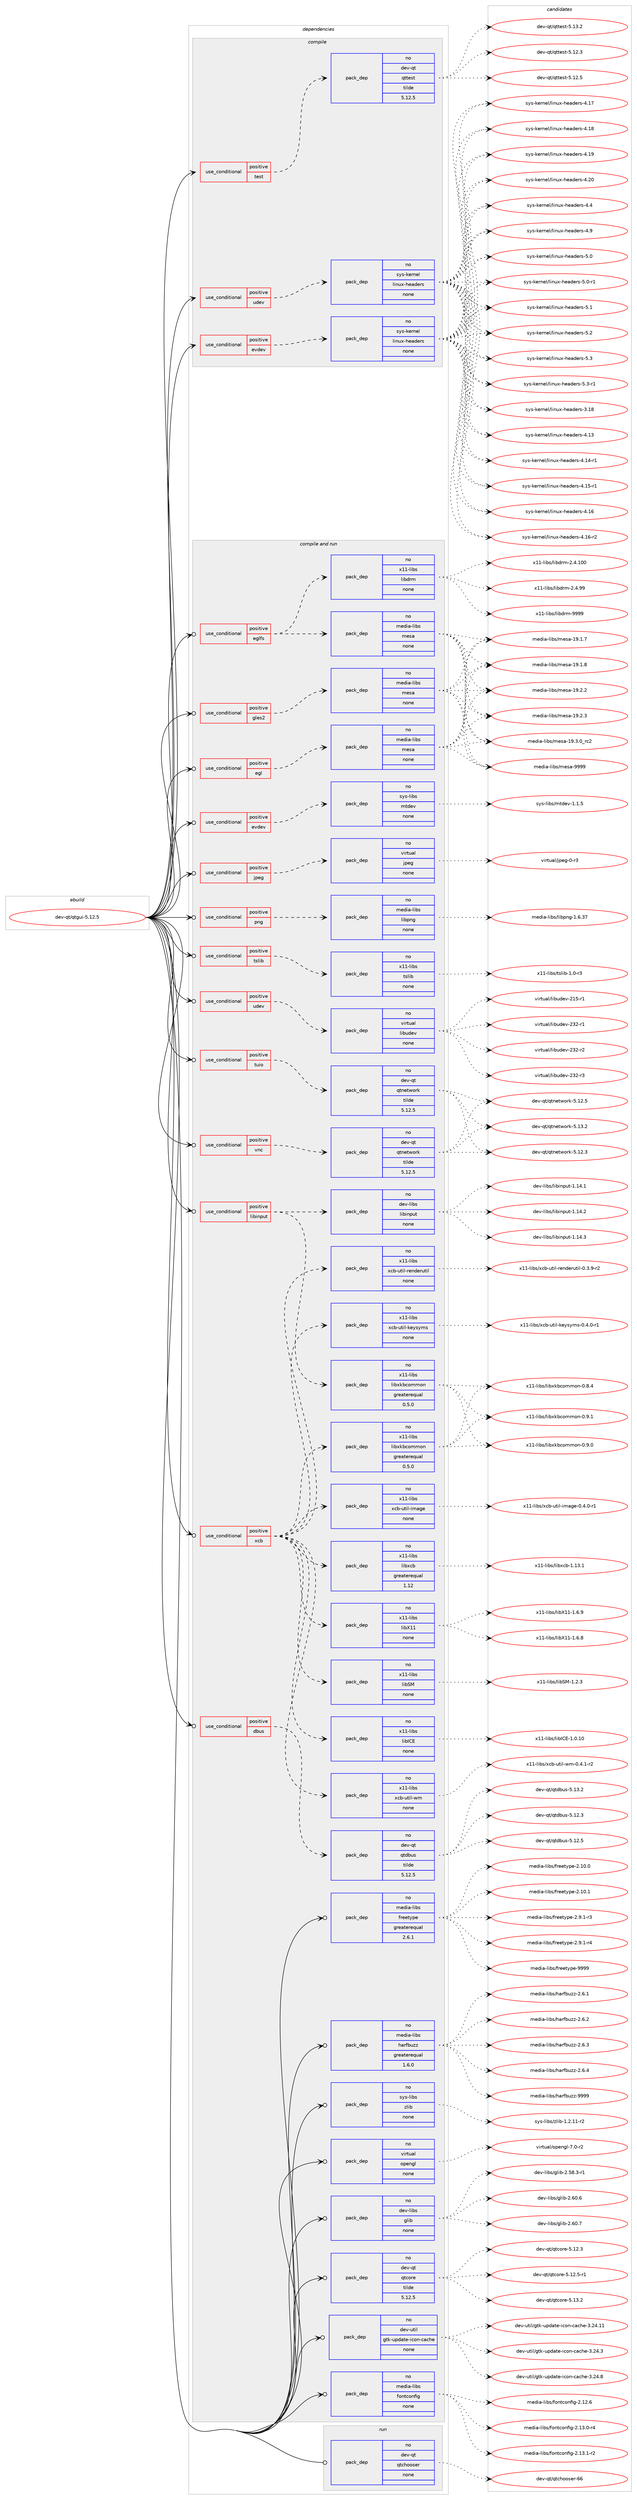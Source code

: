 digraph prolog {

# *************
# Graph options
# *************

newrank=true;
concentrate=true;
compound=true;
graph [rankdir=LR,fontname=Helvetica,fontsize=10,ranksep=1.5];#, ranksep=2.5, nodesep=0.2];
edge  [arrowhead=vee];
node  [fontname=Helvetica,fontsize=10];

# **********
# The ebuild
# **********

subgraph cluster_leftcol {
color=gray;
rank=same;
label=<<i>ebuild</i>>;
id [label="dev-qt/qtgui-5.12.5", color=red, width=4, href="../dev-qt/qtgui-5.12.5.svg"];
}

# ****************
# The dependencies
# ****************

subgraph cluster_midcol {
color=gray;
label=<<i>dependencies</i>>;
subgraph cluster_compile {
fillcolor="#eeeeee";
style=filled;
label=<<i>compile</i>>;
subgraph cond152252 {
dependency646407 [label=<<TABLE BORDER="0" CELLBORDER="1" CELLSPACING="0" CELLPADDING="4"><TR><TD ROWSPAN="3" CELLPADDING="10">use_conditional</TD></TR><TR><TD>positive</TD></TR><TR><TD>evdev</TD></TR></TABLE>>, shape=none, color=red];
subgraph pack482264 {
dependency646408 [label=<<TABLE BORDER="0" CELLBORDER="1" CELLSPACING="0" CELLPADDING="4" WIDTH="220"><TR><TD ROWSPAN="6" CELLPADDING="30">pack_dep</TD></TR><TR><TD WIDTH="110">no</TD></TR><TR><TD>sys-kernel</TD></TR><TR><TD>linux-headers</TD></TR><TR><TD>none</TD></TR><TR><TD></TD></TR></TABLE>>, shape=none, color=blue];
}
dependency646407:e -> dependency646408:w [weight=20,style="dashed",arrowhead="vee"];
}
id:e -> dependency646407:w [weight=20,style="solid",arrowhead="vee"];
subgraph cond152253 {
dependency646409 [label=<<TABLE BORDER="0" CELLBORDER="1" CELLSPACING="0" CELLPADDING="4"><TR><TD ROWSPAN="3" CELLPADDING="10">use_conditional</TD></TR><TR><TD>positive</TD></TR><TR><TD>test</TD></TR></TABLE>>, shape=none, color=red];
subgraph pack482265 {
dependency646410 [label=<<TABLE BORDER="0" CELLBORDER="1" CELLSPACING="0" CELLPADDING="4" WIDTH="220"><TR><TD ROWSPAN="6" CELLPADDING="30">pack_dep</TD></TR><TR><TD WIDTH="110">no</TD></TR><TR><TD>dev-qt</TD></TR><TR><TD>qttest</TD></TR><TR><TD>tilde</TD></TR><TR><TD>5.12.5</TD></TR></TABLE>>, shape=none, color=blue];
}
dependency646409:e -> dependency646410:w [weight=20,style="dashed",arrowhead="vee"];
}
id:e -> dependency646409:w [weight=20,style="solid",arrowhead="vee"];
subgraph cond152254 {
dependency646411 [label=<<TABLE BORDER="0" CELLBORDER="1" CELLSPACING="0" CELLPADDING="4"><TR><TD ROWSPAN="3" CELLPADDING="10">use_conditional</TD></TR><TR><TD>positive</TD></TR><TR><TD>udev</TD></TR></TABLE>>, shape=none, color=red];
subgraph pack482266 {
dependency646412 [label=<<TABLE BORDER="0" CELLBORDER="1" CELLSPACING="0" CELLPADDING="4" WIDTH="220"><TR><TD ROWSPAN="6" CELLPADDING="30">pack_dep</TD></TR><TR><TD WIDTH="110">no</TD></TR><TR><TD>sys-kernel</TD></TR><TR><TD>linux-headers</TD></TR><TR><TD>none</TD></TR><TR><TD></TD></TR></TABLE>>, shape=none, color=blue];
}
dependency646411:e -> dependency646412:w [weight=20,style="dashed",arrowhead="vee"];
}
id:e -> dependency646411:w [weight=20,style="solid",arrowhead="vee"];
}
subgraph cluster_compileandrun {
fillcolor="#eeeeee";
style=filled;
label=<<i>compile and run</i>>;
subgraph cond152255 {
dependency646413 [label=<<TABLE BORDER="0" CELLBORDER="1" CELLSPACING="0" CELLPADDING="4"><TR><TD ROWSPAN="3" CELLPADDING="10">use_conditional</TD></TR><TR><TD>positive</TD></TR><TR><TD>dbus</TD></TR></TABLE>>, shape=none, color=red];
subgraph pack482267 {
dependency646414 [label=<<TABLE BORDER="0" CELLBORDER="1" CELLSPACING="0" CELLPADDING="4" WIDTH="220"><TR><TD ROWSPAN="6" CELLPADDING="30">pack_dep</TD></TR><TR><TD WIDTH="110">no</TD></TR><TR><TD>dev-qt</TD></TR><TR><TD>qtdbus</TD></TR><TR><TD>tilde</TD></TR><TR><TD>5.12.5</TD></TR></TABLE>>, shape=none, color=blue];
}
dependency646413:e -> dependency646414:w [weight=20,style="dashed",arrowhead="vee"];
}
id:e -> dependency646413:w [weight=20,style="solid",arrowhead="odotvee"];
subgraph cond152256 {
dependency646415 [label=<<TABLE BORDER="0" CELLBORDER="1" CELLSPACING="0" CELLPADDING="4"><TR><TD ROWSPAN="3" CELLPADDING="10">use_conditional</TD></TR><TR><TD>positive</TD></TR><TR><TD>egl</TD></TR></TABLE>>, shape=none, color=red];
subgraph pack482268 {
dependency646416 [label=<<TABLE BORDER="0" CELLBORDER="1" CELLSPACING="0" CELLPADDING="4" WIDTH="220"><TR><TD ROWSPAN="6" CELLPADDING="30">pack_dep</TD></TR><TR><TD WIDTH="110">no</TD></TR><TR><TD>media-libs</TD></TR><TR><TD>mesa</TD></TR><TR><TD>none</TD></TR><TR><TD></TD></TR></TABLE>>, shape=none, color=blue];
}
dependency646415:e -> dependency646416:w [weight=20,style="dashed",arrowhead="vee"];
}
id:e -> dependency646415:w [weight=20,style="solid",arrowhead="odotvee"];
subgraph cond152257 {
dependency646417 [label=<<TABLE BORDER="0" CELLBORDER="1" CELLSPACING="0" CELLPADDING="4"><TR><TD ROWSPAN="3" CELLPADDING="10">use_conditional</TD></TR><TR><TD>positive</TD></TR><TR><TD>eglfs</TD></TR></TABLE>>, shape=none, color=red];
subgraph pack482269 {
dependency646418 [label=<<TABLE BORDER="0" CELLBORDER="1" CELLSPACING="0" CELLPADDING="4" WIDTH="220"><TR><TD ROWSPAN="6" CELLPADDING="30">pack_dep</TD></TR><TR><TD WIDTH="110">no</TD></TR><TR><TD>media-libs</TD></TR><TR><TD>mesa</TD></TR><TR><TD>none</TD></TR><TR><TD></TD></TR></TABLE>>, shape=none, color=blue];
}
dependency646417:e -> dependency646418:w [weight=20,style="dashed",arrowhead="vee"];
subgraph pack482270 {
dependency646419 [label=<<TABLE BORDER="0" CELLBORDER="1" CELLSPACING="0" CELLPADDING="4" WIDTH="220"><TR><TD ROWSPAN="6" CELLPADDING="30">pack_dep</TD></TR><TR><TD WIDTH="110">no</TD></TR><TR><TD>x11-libs</TD></TR><TR><TD>libdrm</TD></TR><TR><TD>none</TD></TR><TR><TD></TD></TR></TABLE>>, shape=none, color=blue];
}
dependency646417:e -> dependency646419:w [weight=20,style="dashed",arrowhead="vee"];
}
id:e -> dependency646417:w [weight=20,style="solid",arrowhead="odotvee"];
subgraph cond152258 {
dependency646420 [label=<<TABLE BORDER="0" CELLBORDER="1" CELLSPACING="0" CELLPADDING="4"><TR><TD ROWSPAN="3" CELLPADDING="10">use_conditional</TD></TR><TR><TD>positive</TD></TR><TR><TD>evdev</TD></TR></TABLE>>, shape=none, color=red];
subgraph pack482271 {
dependency646421 [label=<<TABLE BORDER="0" CELLBORDER="1" CELLSPACING="0" CELLPADDING="4" WIDTH="220"><TR><TD ROWSPAN="6" CELLPADDING="30">pack_dep</TD></TR><TR><TD WIDTH="110">no</TD></TR><TR><TD>sys-libs</TD></TR><TR><TD>mtdev</TD></TR><TR><TD>none</TD></TR><TR><TD></TD></TR></TABLE>>, shape=none, color=blue];
}
dependency646420:e -> dependency646421:w [weight=20,style="dashed",arrowhead="vee"];
}
id:e -> dependency646420:w [weight=20,style="solid",arrowhead="odotvee"];
subgraph cond152259 {
dependency646422 [label=<<TABLE BORDER="0" CELLBORDER="1" CELLSPACING="0" CELLPADDING="4"><TR><TD ROWSPAN="3" CELLPADDING="10">use_conditional</TD></TR><TR><TD>positive</TD></TR><TR><TD>gles2</TD></TR></TABLE>>, shape=none, color=red];
subgraph pack482272 {
dependency646423 [label=<<TABLE BORDER="0" CELLBORDER="1" CELLSPACING="0" CELLPADDING="4" WIDTH="220"><TR><TD ROWSPAN="6" CELLPADDING="30">pack_dep</TD></TR><TR><TD WIDTH="110">no</TD></TR><TR><TD>media-libs</TD></TR><TR><TD>mesa</TD></TR><TR><TD>none</TD></TR><TR><TD></TD></TR></TABLE>>, shape=none, color=blue];
}
dependency646422:e -> dependency646423:w [weight=20,style="dashed",arrowhead="vee"];
}
id:e -> dependency646422:w [weight=20,style="solid",arrowhead="odotvee"];
subgraph cond152260 {
dependency646424 [label=<<TABLE BORDER="0" CELLBORDER="1" CELLSPACING="0" CELLPADDING="4"><TR><TD ROWSPAN="3" CELLPADDING="10">use_conditional</TD></TR><TR><TD>positive</TD></TR><TR><TD>jpeg</TD></TR></TABLE>>, shape=none, color=red];
subgraph pack482273 {
dependency646425 [label=<<TABLE BORDER="0" CELLBORDER="1" CELLSPACING="0" CELLPADDING="4" WIDTH="220"><TR><TD ROWSPAN="6" CELLPADDING="30">pack_dep</TD></TR><TR><TD WIDTH="110">no</TD></TR><TR><TD>virtual</TD></TR><TR><TD>jpeg</TD></TR><TR><TD>none</TD></TR><TR><TD></TD></TR></TABLE>>, shape=none, color=blue];
}
dependency646424:e -> dependency646425:w [weight=20,style="dashed",arrowhead="vee"];
}
id:e -> dependency646424:w [weight=20,style="solid",arrowhead="odotvee"];
subgraph cond152261 {
dependency646426 [label=<<TABLE BORDER="0" CELLBORDER="1" CELLSPACING="0" CELLPADDING="4"><TR><TD ROWSPAN="3" CELLPADDING="10">use_conditional</TD></TR><TR><TD>positive</TD></TR><TR><TD>libinput</TD></TR></TABLE>>, shape=none, color=red];
subgraph pack482274 {
dependency646427 [label=<<TABLE BORDER="0" CELLBORDER="1" CELLSPACING="0" CELLPADDING="4" WIDTH="220"><TR><TD ROWSPAN="6" CELLPADDING="30">pack_dep</TD></TR><TR><TD WIDTH="110">no</TD></TR><TR><TD>dev-libs</TD></TR><TR><TD>libinput</TD></TR><TR><TD>none</TD></TR><TR><TD></TD></TR></TABLE>>, shape=none, color=blue];
}
dependency646426:e -> dependency646427:w [weight=20,style="dashed",arrowhead="vee"];
subgraph pack482275 {
dependency646428 [label=<<TABLE BORDER="0" CELLBORDER="1" CELLSPACING="0" CELLPADDING="4" WIDTH="220"><TR><TD ROWSPAN="6" CELLPADDING="30">pack_dep</TD></TR><TR><TD WIDTH="110">no</TD></TR><TR><TD>x11-libs</TD></TR><TR><TD>libxkbcommon</TD></TR><TR><TD>greaterequal</TD></TR><TR><TD>0.5.0</TD></TR></TABLE>>, shape=none, color=blue];
}
dependency646426:e -> dependency646428:w [weight=20,style="dashed",arrowhead="vee"];
}
id:e -> dependency646426:w [weight=20,style="solid",arrowhead="odotvee"];
subgraph cond152262 {
dependency646429 [label=<<TABLE BORDER="0" CELLBORDER="1" CELLSPACING="0" CELLPADDING="4"><TR><TD ROWSPAN="3" CELLPADDING="10">use_conditional</TD></TR><TR><TD>positive</TD></TR><TR><TD>png</TD></TR></TABLE>>, shape=none, color=red];
subgraph pack482276 {
dependency646430 [label=<<TABLE BORDER="0" CELLBORDER="1" CELLSPACING="0" CELLPADDING="4" WIDTH="220"><TR><TD ROWSPAN="6" CELLPADDING="30">pack_dep</TD></TR><TR><TD WIDTH="110">no</TD></TR><TR><TD>media-libs</TD></TR><TR><TD>libpng</TD></TR><TR><TD>none</TD></TR><TR><TD></TD></TR></TABLE>>, shape=none, color=blue];
}
dependency646429:e -> dependency646430:w [weight=20,style="dashed",arrowhead="vee"];
}
id:e -> dependency646429:w [weight=20,style="solid",arrowhead="odotvee"];
subgraph cond152263 {
dependency646431 [label=<<TABLE BORDER="0" CELLBORDER="1" CELLSPACING="0" CELLPADDING="4"><TR><TD ROWSPAN="3" CELLPADDING="10">use_conditional</TD></TR><TR><TD>positive</TD></TR><TR><TD>tslib</TD></TR></TABLE>>, shape=none, color=red];
subgraph pack482277 {
dependency646432 [label=<<TABLE BORDER="0" CELLBORDER="1" CELLSPACING="0" CELLPADDING="4" WIDTH="220"><TR><TD ROWSPAN="6" CELLPADDING="30">pack_dep</TD></TR><TR><TD WIDTH="110">no</TD></TR><TR><TD>x11-libs</TD></TR><TR><TD>tslib</TD></TR><TR><TD>none</TD></TR><TR><TD></TD></TR></TABLE>>, shape=none, color=blue];
}
dependency646431:e -> dependency646432:w [weight=20,style="dashed",arrowhead="vee"];
}
id:e -> dependency646431:w [weight=20,style="solid",arrowhead="odotvee"];
subgraph cond152264 {
dependency646433 [label=<<TABLE BORDER="0" CELLBORDER="1" CELLSPACING="0" CELLPADDING="4"><TR><TD ROWSPAN="3" CELLPADDING="10">use_conditional</TD></TR><TR><TD>positive</TD></TR><TR><TD>tuio</TD></TR></TABLE>>, shape=none, color=red];
subgraph pack482278 {
dependency646434 [label=<<TABLE BORDER="0" CELLBORDER="1" CELLSPACING="0" CELLPADDING="4" WIDTH="220"><TR><TD ROWSPAN="6" CELLPADDING="30">pack_dep</TD></TR><TR><TD WIDTH="110">no</TD></TR><TR><TD>dev-qt</TD></TR><TR><TD>qtnetwork</TD></TR><TR><TD>tilde</TD></TR><TR><TD>5.12.5</TD></TR></TABLE>>, shape=none, color=blue];
}
dependency646433:e -> dependency646434:w [weight=20,style="dashed",arrowhead="vee"];
}
id:e -> dependency646433:w [weight=20,style="solid",arrowhead="odotvee"];
subgraph cond152265 {
dependency646435 [label=<<TABLE BORDER="0" CELLBORDER="1" CELLSPACING="0" CELLPADDING="4"><TR><TD ROWSPAN="3" CELLPADDING="10">use_conditional</TD></TR><TR><TD>positive</TD></TR><TR><TD>udev</TD></TR></TABLE>>, shape=none, color=red];
subgraph pack482279 {
dependency646436 [label=<<TABLE BORDER="0" CELLBORDER="1" CELLSPACING="0" CELLPADDING="4" WIDTH="220"><TR><TD ROWSPAN="6" CELLPADDING="30">pack_dep</TD></TR><TR><TD WIDTH="110">no</TD></TR><TR><TD>virtual</TD></TR><TR><TD>libudev</TD></TR><TR><TD>none</TD></TR><TR><TD></TD></TR></TABLE>>, shape=none, color=blue];
}
dependency646435:e -> dependency646436:w [weight=20,style="dashed",arrowhead="vee"];
}
id:e -> dependency646435:w [weight=20,style="solid",arrowhead="odotvee"];
subgraph cond152266 {
dependency646437 [label=<<TABLE BORDER="0" CELLBORDER="1" CELLSPACING="0" CELLPADDING="4"><TR><TD ROWSPAN="3" CELLPADDING="10">use_conditional</TD></TR><TR><TD>positive</TD></TR><TR><TD>vnc</TD></TR></TABLE>>, shape=none, color=red];
subgraph pack482280 {
dependency646438 [label=<<TABLE BORDER="0" CELLBORDER="1" CELLSPACING="0" CELLPADDING="4" WIDTH="220"><TR><TD ROWSPAN="6" CELLPADDING="30">pack_dep</TD></TR><TR><TD WIDTH="110">no</TD></TR><TR><TD>dev-qt</TD></TR><TR><TD>qtnetwork</TD></TR><TR><TD>tilde</TD></TR><TR><TD>5.12.5</TD></TR></TABLE>>, shape=none, color=blue];
}
dependency646437:e -> dependency646438:w [weight=20,style="dashed",arrowhead="vee"];
}
id:e -> dependency646437:w [weight=20,style="solid",arrowhead="odotvee"];
subgraph cond152267 {
dependency646439 [label=<<TABLE BORDER="0" CELLBORDER="1" CELLSPACING="0" CELLPADDING="4"><TR><TD ROWSPAN="3" CELLPADDING="10">use_conditional</TD></TR><TR><TD>positive</TD></TR><TR><TD>xcb</TD></TR></TABLE>>, shape=none, color=red];
subgraph pack482281 {
dependency646440 [label=<<TABLE BORDER="0" CELLBORDER="1" CELLSPACING="0" CELLPADDING="4" WIDTH="220"><TR><TD ROWSPAN="6" CELLPADDING="30">pack_dep</TD></TR><TR><TD WIDTH="110">no</TD></TR><TR><TD>x11-libs</TD></TR><TR><TD>libICE</TD></TR><TR><TD>none</TD></TR><TR><TD></TD></TR></TABLE>>, shape=none, color=blue];
}
dependency646439:e -> dependency646440:w [weight=20,style="dashed",arrowhead="vee"];
subgraph pack482282 {
dependency646441 [label=<<TABLE BORDER="0" CELLBORDER="1" CELLSPACING="0" CELLPADDING="4" WIDTH="220"><TR><TD ROWSPAN="6" CELLPADDING="30">pack_dep</TD></TR><TR><TD WIDTH="110">no</TD></TR><TR><TD>x11-libs</TD></TR><TR><TD>libSM</TD></TR><TR><TD>none</TD></TR><TR><TD></TD></TR></TABLE>>, shape=none, color=blue];
}
dependency646439:e -> dependency646441:w [weight=20,style="dashed",arrowhead="vee"];
subgraph pack482283 {
dependency646442 [label=<<TABLE BORDER="0" CELLBORDER="1" CELLSPACING="0" CELLPADDING="4" WIDTH="220"><TR><TD ROWSPAN="6" CELLPADDING="30">pack_dep</TD></TR><TR><TD WIDTH="110">no</TD></TR><TR><TD>x11-libs</TD></TR><TR><TD>libX11</TD></TR><TR><TD>none</TD></TR><TR><TD></TD></TR></TABLE>>, shape=none, color=blue];
}
dependency646439:e -> dependency646442:w [weight=20,style="dashed",arrowhead="vee"];
subgraph pack482284 {
dependency646443 [label=<<TABLE BORDER="0" CELLBORDER="1" CELLSPACING="0" CELLPADDING="4" WIDTH="220"><TR><TD ROWSPAN="6" CELLPADDING="30">pack_dep</TD></TR><TR><TD WIDTH="110">no</TD></TR><TR><TD>x11-libs</TD></TR><TR><TD>libxcb</TD></TR><TR><TD>greaterequal</TD></TR><TR><TD>1.12</TD></TR></TABLE>>, shape=none, color=blue];
}
dependency646439:e -> dependency646443:w [weight=20,style="dashed",arrowhead="vee"];
subgraph pack482285 {
dependency646444 [label=<<TABLE BORDER="0" CELLBORDER="1" CELLSPACING="0" CELLPADDING="4" WIDTH="220"><TR><TD ROWSPAN="6" CELLPADDING="30">pack_dep</TD></TR><TR><TD WIDTH="110">no</TD></TR><TR><TD>x11-libs</TD></TR><TR><TD>libxkbcommon</TD></TR><TR><TD>greaterequal</TD></TR><TR><TD>0.5.0</TD></TR></TABLE>>, shape=none, color=blue];
}
dependency646439:e -> dependency646444:w [weight=20,style="dashed",arrowhead="vee"];
subgraph pack482286 {
dependency646445 [label=<<TABLE BORDER="0" CELLBORDER="1" CELLSPACING="0" CELLPADDING="4" WIDTH="220"><TR><TD ROWSPAN="6" CELLPADDING="30">pack_dep</TD></TR><TR><TD WIDTH="110">no</TD></TR><TR><TD>x11-libs</TD></TR><TR><TD>xcb-util-image</TD></TR><TR><TD>none</TD></TR><TR><TD></TD></TR></TABLE>>, shape=none, color=blue];
}
dependency646439:e -> dependency646445:w [weight=20,style="dashed",arrowhead="vee"];
subgraph pack482287 {
dependency646446 [label=<<TABLE BORDER="0" CELLBORDER="1" CELLSPACING="0" CELLPADDING="4" WIDTH="220"><TR><TD ROWSPAN="6" CELLPADDING="30">pack_dep</TD></TR><TR><TD WIDTH="110">no</TD></TR><TR><TD>x11-libs</TD></TR><TR><TD>xcb-util-keysyms</TD></TR><TR><TD>none</TD></TR><TR><TD></TD></TR></TABLE>>, shape=none, color=blue];
}
dependency646439:e -> dependency646446:w [weight=20,style="dashed",arrowhead="vee"];
subgraph pack482288 {
dependency646447 [label=<<TABLE BORDER="0" CELLBORDER="1" CELLSPACING="0" CELLPADDING="4" WIDTH="220"><TR><TD ROWSPAN="6" CELLPADDING="30">pack_dep</TD></TR><TR><TD WIDTH="110">no</TD></TR><TR><TD>x11-libs</TD></TR><TR><TD>xcb-util-renderutil</TD></TR><TR><TD>none</TD></TR><TR><TD></TD></TR></TABLE>>, shape=none, color=blue];
}
dependency646439:e -> dependency646447:w [weight=20,style="dashed",arrowhead="vee"];
subgraph pack482289 {
dependency646448 [label=<<TABLE BORDER="0" CELLBORDER="1" CELLSPACING="0" CELLPADDING="4" WIDTH="220"><TR><TD ROWSPAN="6" CELLPADDING="30">pack_dep</TD></TR><TR><TD WIDTH="110">no</TD></TR><TR><TD>x11-libs</TD></TR><TR><TD>xcb-util-wm</TD></TR><TR><TD>none</TD></TR><TR><TD></TD></TR></TABLE>>, shape=none, color=blue];
}
dependency646439:e -> dependency646448:w [weight=20,style="dashed",arrowhead="vee"];
}
id:e -> dependency646439:w [weight=20,style="solid",arrowhead="odotvee"];
subgraph pack482290 {
dependency646449 [label=<<TABLE BORDER="0" CELLBORDER="1" CELLSPACING="0" CELLPADDING="4" WIDTH="220"><TR><TD ROWSPAN="6" CELLPADDING="30">pack_dep</TD></TR><TR><TD WIDTH="110">no</TD></TR><TR><TD>dev-libs</TD></TR><TR><TD>glib</TD></TR><TR><TD>none</TD></TR><TR><TD></TD></TR></TABLE>>, shape=none, color=blue];
}
id:e -> dependency646449:w [weight=20,style="solid",arrowhead="odotvee"];
subgraph pack482291 {
dependency646450 [label=<<TABLE BORDER="0" CELLBORDER="1" CELLSPACING="0" CELLPADDING="4" WIDTH="220"><TR><TD ROWSPAN="6" CELLPADDING="30">pack_dep</TD></TR><TR><TD WIDTH="110">no</TD></TR><TR><TD>dev-qt</TD></TR><TR><TD>qtcore</TD></TR><TR><TD>tilde</TD></TR><TR><TD>5.12.5</TD></TR></TABLE>>, shape=none, color=blue];
}
id:e -> dependency646450:w [weight=20,style="solid",arrowhead="odotvee"];
subgraph pack482292 {
dependency646451 [label=<<TABLE BORDER="0" CELLBORDER="1" CELLSPACING="0" CELLPADDING="4" WIDTH="220"><TR><TD ROWSPAN="6" CELLPADDING="30">pack_dep</TD></TR><TR><TD WIDTH="110">no</TD></TR><TR><TD>dev-util</TD></TR><TR><TD>gtk-update-icon-cache</TD></TR><TR><TD>none</TD></TR><TR><TD></TD></TR></TABLE>>, shape=none, color=blue];
}
id:e -> dependency646451:w [weight=20,style="solid",arrowhead="odotvee"];
subgraph pack482293 {
dependency646452 [label=<<TABLE BORDER="0" CELLBORDER="1" CELLSPACING="0" CELLPADDING="4" WIDTH="220"><TR><TD ROWSPAN="6" CELLPADDING="30">pack_dep</TD></TR><TR><TD WIDTH="110">no</TD></TR><TR><TD>media-libs</TD></TR><TR><TD>fontconfig</TD></TR><TR><TD>none</TD></TR><TR><TD></TD></TR></TABLE>>, shape=none, color=blue];
}
id:e -> dependency646452:w [weight=20,style="solid",arrowhead="odotvee"];
subgraph pack482294 {
dependency646453 [label=<<TABLE BORDER="0" CELLBORDER="1" CELLSPACING="0" CELLPADDING="4" WIDTH="220"><TR><TD ROWSPAN="6" CELLPADDING="30">pack_dep</TD></TR><TR><TD WIDTH="110">no</TD></TR><TR><TD>media-libs</TD></TR><TR><TD>freetype</TD></TR><TR><TD>greaterequal</TD></TR><TR><TD>2.6.1</TD></TR></TABLE>>, shape=none, color=blue];
}
id:e -> dependency646453:w [weight=20,style="solid",arrowhead="odotvee"];
subgraph pack482295 {
dependency646454 [label=<<TABLE BORDER="0" CELLBORDER="1" CELLSPACING="0" CELLPADDING="4" WIDTH="220"><TR><TD ROWSPAN="6" CELLPADDING="30">pack_dep</TD></TR><TR><TD WIDTH="110">no</TD></TR><TR><TD>media-libs</TD></TR><TR><TD>harfbuzz</TD></TR><TR><TD>greaterequal</TD></TR><TR><TD>1.6.0</TD></TR></TABLE>>, shape=none, color=blue];
}
id:e -> dependency646454:w [weight=20,style="solid",arrowhead="odotvee"];
subgraph pack482296 {
dependency646455 [label=<<TABLE BORDER="0" CELLBORDER="1" CELLSPACING="0" CELLPADDING="4" WIDTH="220"><TR><TD ROWSPAN="6" CELLPADDING="30">pack_dep</TD></TR><TR><TD WIDTH="110">no</TD></TR><TR><TD>sys-libs</TD></TR><TR><TD>zlib</TD></TR><TR><TD>none</TD></TR><TR><TD></TD></TR></TABLE>>, shape=none, color=blue];
}
id:e -> dependency646455:w [weight=20,style="solid",arrowhead="odotvee"];
subgraph pack482297 {
dependency646456 [label=<<TABLE BORDER="0" CELLBORDER="1" CELLSPACING="0" CELLPADDING="4" WIDTH="220"><TR><TD ROWSPAN="6" CELLPADDING="30">pack_dep</TD></TR><TR><TD WIDTH="110">no</TD></TR><TR><TD>virtual</TD></TR><TR><TD>opengl</TD></TR><TR><TD>none</TD></TR><TR><TD></TD></TR></TABLE>>, shape=none, color=blue];
}
id:e -> dependency646456:w [weight=20,style="solid",arrowhead="odotvee"];
}
subgraph cluster_run {
fillcolor="#eeeeee";
style=filled;
label=<<i>run</i>>;
subgraph pack482298 {
dependency646457 [label=<<TABLE BORDER="0" CELLBORDER="1" CELLSPACING="0" CELLPADDING="4" WIDTH="220"><TR><TD ROWSPAN="6" CELLPADDING="30">pack_dep</TD></TR><TR><TD WIDTH="110">no</TD></TR><TR><TD>dev-qt</TD></TR><TR><TD>qtchooser</TD></TR><TR><TD>none</TD></TR><TR><TD></TD></TR></TABLE>>, shape=none, color=blue];
}
id:e -> dependency646457:w [weight=20,style="solid",arrowhead="odot"];
}
}

# **************
# The candidates
# **************

subgraph cluster_choices {
rank=same;
color=gray;
label=<<i>candidates</i>>;

subgraph choice482264 {
color=black;
nodesep=1;
choice115121115451071011141101011084710810511011712045104101971001011141154551464956 [label="sys-kernel/linux-headers-3.18", color=red, width=4,href="../sys-kernel/linux-headers-3.18.svg"];
choice115121115451071011141101011084710810511011712045104101971001011141154552464951 [label="sys-kernel/linux-headers-4.13", color=red, width=4,href="../sys-kernel/linux-headers-4.13.svg"];
choice1151211154510710111411010110847108105110117120451041019710010111411545524649524511449 [label="sys-kernel/linux-headers-4.14-r1", color=red, width=4,href="../sys-kernel/linux-headers-4.14-r1.svg"];
choice1151211154510710111411010110847108105110117120451041019710010111411545524649534511449 [label="sys-kernel/linux-headers-4.15-r1", color=red, width=4,href="../sys-kernel/linux-headers-4.15-r1.svg"];
choice115121115451071011141101011084710810511011712045104101971001011141154552464954 [label="sys-kernel/linux-headers-4.16", color=red, width=4,href="../sys-kernel/linux-headers-4.16.svg"];
choice1151211154510710111411010110847108105110117120451041019710010111411545524649544511450 [label="sys-kernel/linux-headers-4.16-r2", color=red, width=4,href="../sys-kernel/linux-headers-4.16-r2.svg"];
choice115121115451071011141101011084710810511011712045104101971001011141154552464955 [label="sys-kernel/linux-headers-4.17", color=red, width=4,href="../sys-kernel/linux-headers-4.17.svg"];
choice115121115451071011141101011084710810511011712045104101971001011141154552464956 [label="sys-kernel/linux-headers-4.18", color=red, width=4,href="../sys-kernel/linux-headers-4.18.svg"];
choice115121115451071011141101011084710810511011712045104101971001011141154552464957 [label="sys-kernel/linux-headers-4.19", color=red, width=4,href="../sys-kernel/linux-headers-4.19.svg"];
choice115121115451071011141101011084710810511011712045104101971001011141154552465048 [label="sys-kernel/linux-headers-4.20", color=red, width=4,href="../sys-kernel/linux-headers-4.20.svg"];
choice1151211154510710111411010110847108105110117120451041019710010111411545524652 [label="sys-kernel/linux-headers-4.4", color=red, width=4,href="../sys-kernel/linux-headers-4.4.svg"];
choice1151211154510710111411010110847108105110117120451041019710010111411545524657 [label="sys-kernel/linux-headers-4.9", color=red, width=4,href="../sys-kernel/linux-headers-4.9.svg"];
choice1151211154510710111411010110847108105110117120451041019710010111411545534648 [label="sys-kernel/linux-headers-5.0", color=red, width=4,href="../sys-kernel/linux-headers-5.0.svg"];
choice11512111545107101114110101108471081051101171204510410197100101114115455346484511449 [label="sys-kernel/linux-headers-5.0-r1", color=red, width=4,href="../sys-kernel/linux-headers-5.0-r1.svg"];
choice1151211154510710111411010110847108105110117120451041019710010111411545534649 [label="sys-kernel/linux-headers-5.1", color=red, width=4,href="../sys-kernel/linux-headers-5.1.svg"];
choice1151211154510710111411010110847108105110117120451041019710010111411545534650 [label="sys-kernel/linux-headers-5.2", color=red, width=4,href="../sys-kernel/linux-headers-5.2.svg"];
choice1151211154510710111411010110847108105110117120451041019710010111411545534651 [label="sys-kernel/linux-headers-5.3", color=red, width=4,href="../sys-kernel/linux-headers-5.3.svg"];
choice11512111545107101114110101108471081051101171204510410197100101114115455346514511449 [label="sys-kernel/linux-headers-5.3-r1", color=red, width=4,href="../sys-kernel/linux-headers-5.3-r1.svg"];
dependency646408:e -> choice115121115451071011141101011084710810511011712045104101971001011141154551464956:w [style=dotted,weight="100"];
dependency646408:e -> choice115121115451071011141101011084710810511011712045104101971001011141154552464951:w [style=dotted,weight="100"];
dependency646408:e -> choice1151211154510710111411010110847108105110117120451041019710010111411545524649524511449:w [style=dotted,weight="100"];
dependency646408:e -> choice1151211154510710111411010110847108105110117120451041019710010111411545524649534511449:w [style=dotted,weight="100"];
dependency646408:e -> choice115121115451071011141101011084710810511011712045104101971001011141154552464954:w [style=dotted,weight="100"];
dependency646408:e -> choice1151211154510710111411010110847108105110117120451041019710010111411545524649544511450:w [style=dotted,weight="100"];
dependency646408:e -> choice115121115451071011141101011084710810511011712045104101971001011141154552464955:w [style=dotted,weight="100"];
dependency646408:e -> choice115121115451071011141101011084710810511011712045104101971001011141154552464956:w [style=dotted,weight="100"];
dependency646408:e -> choice115121115451071011141101011084710810511011712045104101971001011141154552464957:w [style=dotted,weight="100"];
dependency646408:e -> choice115121115451071011141101011084710810511011712045104101971001011141154552465048:w [style=dotted,weight="100"];
dependency646408:e -> choice1151211154510710111411010110847108105110117120451041019710010111411545524652:w [style=dotted,weight="100"];
dependency646408:e -> choice1151211154510710111411010110847108105110117120451041019710010111411545524657:w [style=dotted,weight="100"];
dependency646408:e -> choice1151211154510710111411010110847108105110117120451041019710010111411545534648:w [style=dotted,weight="100"];
dependency646408:e -> choice11512111545107101114110101108471081051101171204510410197100101114115455346484511449:w [style=dotted,weight="100"];
dependency646408:e -> choice1151211154510710111411010110847108105110117120451041019710010111411545534649:w [style=dotted,weight="100"];
dependency646408:e -> choice1151211154510710111411010110847108105110117120451041019710010111411545534650:w [style=dotted,weight="100"];
dependency646408:e -> choice1151211154510710111411010110847108105110117120451041019710010111411545534651:w [style=dotted,weight="100"];
dependency646408:e -> choice11512111545107101114110101108471081051101171204510410197100101114115455346514511449:w [style=dotted,weight="100"];
}
subgraph choice482265 {
color=black;
nodesep=1;
choice100101118451131164711311611610111511645534649504651 [label="dev-qt/qttest-5.12.3", color=red, width=4,href="../dev-qt/qttest-5.12.3.svg"];
choice100101118451131164711311611610111511645534649504653 [label="dev-qt/qttest-5.12.5", color=red, width=4,href="../dev-qt/qttest-5.12.5.svg"];
choice100101118451131164711311611610111511645534649514650 [label="dev-qt/qttest-5.13.2", color=red, width=4,href="../dev-qt/qttest-5.13.2.svg"];
dependency646410:e -> choice100101118451131164711311611610111511645534649504651:w [style=dotted,weight="100"];
dependency646410:e -> choice100101118451131164711311611610111511645534649504653:w [style=dotted,weight="100"];
dependency646410:e -> choice100101118451131164711311611610111511645534649514650:w [style=dotted,weight="100"];
}
subgraph choice482266 {
color=black;
nodesep=1;
choice115121115451071011141101011084710810511011712045104101971001011141154551464956 [label="sys-kernel/linux-headers-3.18", color=red, width=4,href="../sys-kernel/linux-headers-3.18.svg"];
choice115121115451071011141101011084710810511011712045104101971001011141154552464951 [label="sys-kernel/linux-headers-4.13", color=red, width=4,href="../sys-kernel/linux-headers-4.13.svg"];
choice1151211154510710111411010110847108105110117120451041019710010111411545524649524511449 [label="sys-kernel/linux-headers-4.14-r1", color=red, width=4,href="../sys-kernel/linux-headers-4.14-r1.svg"];
choice1151211154510710111411010110847108105110117120451041019710010111411545524649534511449 [label="sys-kernel/linux-headers-4.15-r1", color=red, width=4,href="../sys-kernel/linux-headers-4.15-r1.svg"];
choice115121115451071011141101011084710810511011712045104101971001011141154552464954 [label="sys-kernel/linux-headers-4.16", color=red, width=4,href="../sys-kernel/linux-headers-4.16.svg"];
choice1151211154510710111411010110847108105110117120451041019710010111411545524649544511450 [label="sys-kernel/linux-headers-4.16-r2", color=red, width=4,href="../sys-kernel/linux-headers-4.16-r2.svg"];
choice115121115451071011141101011084710810511011712045104101971001011141154552464955 [label="sys-kernel/linux-headers-4.17", color=red, width=4,href="../sys-kernel/linux-headers-4.17.svg"];
choice115121115451071011141101011084710810511011712045104101971001011141154552464956 [label="sys-kernel/linux-headers-4.18", color=red, width=4,href="../sys-kernel/linux-headers-4.18.svg"];
choice115121115451071011141101011084710810511011712045104101971001011141154552464957 [label="sys-kernel/linux-headers-4.19", color=red, width=4,href="../sys-kernel/linux-headers-4.19.svg"];
choice115121115451071011141101011084710810511011712045104101971001011141154552465048 [label="sys-kernel/linux-headers-4.20", color=red, width=4,href="../sys-kernel/linux-headers-4.20.svg"];
choice1151211154510710111411010110847108105110117120451041019710010111411545524652 [label="sys-kernel/linux-headers-4.4", color=red, width=4,href="../sys-kernel/linux-headers-4.4.svg"];
choice1151211154510710111411010110847108105110117120451041019710010111411545524657 [label="sys-kernel/linux-headers-4.9", color=red, width=4,href="../sys-kernel/linux-headers-4.9.svg"];
choice1151211154510710111411010110847108105110117120451041019710010111411545534648 [label="sys-kernel/linux-headers-5.0", color=red, width=4,href="../sys-kernel/linux-headers-5.0.svg"];
choice11512111545107101114110101108471081051101171204510410197100101114115455346484511449 [label="sys-kernel/linux-headers-5.0-r1", color=red, width=4,href="../sys-kernel/linux-headers-5.0-r1.svg"];
choice1151211154510710111411010110847108105110117120451041019710010111411545534649 [label="sys-kernel/linux-headers-5.1", color=red, width=4,href="../sys-kernel/linux-headers-5.1.svg"];
choice1151211154510710111411010110847108105110117120451041019710010111411545534650 [label="sys-kernel/linux-headers-5.2", color=red, width=4,href="../sys-kernel/linux-headers-5.2.svg"];
choice1151211154510710111411010110847108105110117120451041019710010111411545534651 [label="sys-kernel/linux-headers-5.3", color=red, width=4,href="../sys-kernel/linux-headers-5.3.svg"];
choice11512111545107101114110101108471081051101171204510410197100101114115455346514511449 [label="sys-kernel/linux-headers-5.3-r1", color=red, width=4,href="../sys-kernel/linux-headers-5.3-r1.svg"];
dependency646412:e -> choice115121115451071011141101011084710810511011712045104101971001011141154551464956:w [style=dotted,weight="100"];
dependency646412:e -> choice115121115451071011141101011084710810511011712045104101971001011141154552464951:w [style=dotted,weight="100"];
dependency646412:e -> choice1151211154510710111411010110847108105110117120451041019710010111411545524649524511449:w [style=dotted,weight="100"];
dependency646412:e -> choice1151211154510710111411010110847108105110117120451041019710010111411545524649534511449:w [style=dotted,weight="100"];
dependency646412:e -> choice115121115451071011141101011084710810511011712045104101971001011141154552464954:w [style=dotted,weight="100"];
dependency646412:e -> choice1151211154510710111411010110847108105110117120451041019710010111411545524649544511450:w [style=dotted,weight="100"];
dependency646412:e -> choice115121115451071011141101011084710810511011712045104101971001011141154552464955:w [style=dotted,weight="100"];
dependency646412:e -> choice115121115451071011141101011084710810511011712045104101971001011141154552464956:w [style=dotted,weight="100"];
dependency646412:e -> choice115121115451071011141101011084710810511011712045104101971001011141154552464957:w [style=dotted,weight="100"];
dependency646412:e -> choice115121115451071011141101011084710810511011712045104101971001011141154552465048:w [style=dotted,weight="100"];
dependency646412:e -> choice1151211154510710111411010110847108105110117120451041019710010111411545524652:w [style=dotted,weight="100"];
dependency646412:e -> choice1151211154510710111411010110847108105110117120451041019710010111411545524657:w [style=dotted,weight="100"];
dependency646412:e -> choice1151211154510710111411010110847108105110117120451041019710010111411545534648:w [style=dotted,weight="100"];
dependency646412:e -> choice11512111545107101114110101108471081051101171204510410197100101114115455346484511449:w [style=dotted,weight="100"];
dependency646412:e -> choice1151211154510710111411010110847108105110117120451041019710010111411545534649:w [style=dotted,weight="100"];
dependency646412:e -> choice1151211154510710111411010110847108105110117120451041019710010111411545534650:w [style=dotted,weight="100"];
dependency646412:e -> choice1151211154510710111411010110847108105110117120451041019710010111411545534651:w [style=dotted,weight="100"];
dependency646412:e -> choice11512111545107101114110101108471081051101171204510410197100101114115455346514511449:w [style=dotted,weight="100"];
}
subgraph choice482267 {
color=black;
nodesep=1;
choice10010111845113116471131161009811711545534649504651 [label="dev-qt/qtdbus-5.12.3", color=red, width=4,href="../dev-qt/qtdbus-5.12.3.svg"];
choice10010111845113116471131161009811711545534649504653 [label="dev-qt/qtdbus-5.12.5", color=red, width=4,href="../dev-qt/qtdbus-5.12.5.svg"];
choice10010111845113116471131161009811711545534649514650 [label="dev-qt/qtdbus-5.13.2", color=red, width=4,href="../dev-qt/qtdbus-5.13.2.svg"];
dependency646414:e -> choice10010111845113116471131161009811711545534649504651:w [style=dotted,weight="100"];
dependency646414:e -> choice10010111845113116471131161009811711545534649504653:w [style=dotted,weight="100"];
dependency646414:e -> choice10010111845113116471131161009811711545534649514650:w [style=dotted,weight="100"];
}
subgraph choice482268 {
color=black;
nodesep=1;
choice109101100105974510810598115471091011159745495746494655 [label="media-libs/mesa-19.1.7", color=red, width=4,href="../media-libs/mesa-19.1.7.svg"];
choice109101100105974510810598115471091011159745495746494656 [label="media-libs/mesa-19.1.8", color=red, width=4,href="../media-libs/mesa-19.1.8.svg"];
choice109101100105974510810598115471091011159745495746504650 [label="media-libs/mesa-19.2.2", color=red, width=4,href="../media-libs/mesa-19.2.2.svg"];
choice109101100105974510810598115471091011159745495746504651 [label="media-libs/mesa-19.2.3", color=red, width=4,href="../media-libs/mesa-19.2.3.svg"];
choice109101100105974510810598115471091011159745495746514648951149950 [label="media-libs/mesa-19.3.0_rc2", color=red, width=4,href="../media-libs/mesa-19.3.0_rc2.svg"];
choice10910110010597451081059811547109101115974557575757 [label="media-libs/mesa-9999", color=red, width=4,href="../media-libs/mesa-9999.svg"];
dependency646416:e -> choice109101100105974510810598115471091011159745495746494655:w [style=dotted,weight="100"];
dependency646416:e -> choice109101100105974510810598115471091011159745495746494656:w [style=dotted,weight="100"];
dependency646416:e -> choice109101100105974510810598115471091011159745495746504650:w [style=dotted,weight="100"];
dependency646416:e -> choice109101100105974510810598115471091011159745495746504651:w [style=dotted,weight="100"];
dependency646416:e -> choice109101100105974510810598115471091011159745495746514648951149950:w [style=dotted,weight="100"];
dependency646416:e -> choice10910110010597451081059811547109101115974557575757:w [style=dotted,weight="100"];
}
subgraph choice482269 {
color=black;
nodesep=1;
choice109101100105974510810598115471091011159745495746494655 [label="media-libs/mesa-19.1.7", color=red, width=4,href="../media-libs/mesa-19.1.7.svg"];
choice109101100105974510810598115471091011159745495746494656 [label="media-libs/mesa-19.1.8", color=red, width=4,href="../media-libs/mesa-19.1.8.svg"];
choice109101100105974510810598115471091011159745495746504650 [label="media-libs/mesa-19.2.2", color=red, width=4,href="../media-libs/mesa-19.2.2.svg"];
choice109101100105974510810598115471091011159745495746504651 [label="media-libs/mesa-19.2.3", color=red, width=4,href="../media-libs/mesa-19.2.3.svg"];
choice109101100105974510810598115471091011159745495746514648951149950 [label="media-libs/mesa-19.3.0_rc2", color=red, width=4,href="../media-libs/mesa-19.3.0_rc2.svg"];
choice10910110010597451081059811547109101115974557575757 [label="media-libs/mesa-9999", color=red, width=4,href="../media-libs/mesa-9999.svg"];
dependency646418:e -> choice109101100105974510810598115471091011159745495746494655:w [style=dotted,weight="100"];
dependency646418:e -> choice109101100105974510810598115471091011159745495746494656:w [style=dotted,weight="100"];
dependency646418:e -> choice109101100105974510810598115471091011159745495746504650:w [style=dotted,weight="100"];
dependency646418:e -> choice109101100105974510810598115471091011159745495746504651:w [style=dotted,weight="100"];
dependency646418:e -> choice109101100105974510810598115471091011159745495746514648951149950:w [style=dotted,weight="100"];
dependency646418:e -> choice10910110010597451081059811547109101115974557575757:w [style=dotted,weight="100"];
}
subgraph choice482270 {
color=black;
nodesep=1;
choice1204949451081059811547108105981001141094550465246494848 [label="x11-libs/libdrm-2.4.100", color=red, width=4,href="../x11-libs/libdrm-2.4.100.svg"];
choice12049494510810598115471081059810011410945504652465757 [label="x11-libs/libdrm-2.4.99", color=red, width=4,href="../x11-libs/libdrm-2.4.99.svg"];
choice1204949451081059811547108105981001141094557575757 [label="x11-libs/libdrm-9999", color=red, width=4,href="../x11-libs/libdrm-9999.svg"];
dependency646419:e -> choice1204949451081059811547108105981001141094550465246494848:w [style=dotted,weight="100"];
dependency646419:e -> choice12049494510810598115471081059810011410945504652465757:w [style=dotted,weight="100"];
dependency646419:e -> choice1204949451081059811547108105981001141094557575757:w [style=dotted,weight="100"];
}
subgraph choice482271 {
color=black;
nodesep=1;
choice115121115451081059811547109116100101118454946494653 [label="sys-libs/mtdev-1.1.5", color=red, width=4,href="../sys-libs/mtdev-1.1.5.svg"];
dependency646421:e -> choice115121115451081059811547109116100101118454946494653:w [style=dotted,weight="100"];
}
subgraph choice482272 {
color=black;
nodesep=1;
choice109101100105974510810598115471091011159745495746494655 [label="media-libs/mesa-19.1.7", color=red, width=4,href="../media-libs/mesa-19.1.7.svg"];
choice109101100105974510810598115471091011159745495746494656 [label="media-libs/mesa-19.1.8", color=red, width=4,href="../media-libs/mesa-19.1.8.svg"];
choice109101100105974510810598115471091011159745495746504650 [label="media-libs/mesa-19.2.2", color=red, width=4,href="../media-libs/mesa-19.2.2.svg"];
choice109101100105974510810598115471091011159745495746504651 [label="media-libs/mesa-19.2.3", color=red, width=4,href="../media-libs/mesa-19.2.3.svg"];
choice109101100105974510810598115471091011159745495746514648951149950 [label="media-libs/mesa-19.3.0_rc2", color=red, width=4,href="../media-libs/mesa-19.3.0_rc2.svg"];
choice10910110010597451081059811547109101115974557575757 [label="media-libs/mesa-9999", color=red, width=4,href="../media-libs/mesa-9999.svg"];
dependency646423:e -> choice109101100105974510810598115471091011159745495746494655:w [style=dotted,weight="100"];
dependency646423:e -> choice109101100105974510810598115471091011159745495746494656:w [style=dotted,weight="100"];
dependency646423:e -> choice109101100105974510810598115471091011159745495746504650:w [style=dotted,weight="100"];
dependency646423:e -> choice109101100105974510810598115471091011159745495746504651:w [style=dotted,weight="100"];
dependency646423:e -> choice109101100105974510810598115471091011159745495746514648951149950:w [style=dotted,weight="100"];
dependency646423:e -> choice10910110010597451081059811547109101115974557575757:w [style=dotted,weight="100"];
}
subgraph choice482273 {
color=black;
nodesep=1;
choice118105114116117971084710611210110345484511451 [label="virtual/jpeg-0-r3", color=red, width=4,href="../virtual/jpeg-0-r3.svg"];
dependency646425:e -> choice118105114116117971084710611210110345484511451:w [style=dotted,weight="100"];
}
subgraph choice482274 {
color=black;
nodesep=1;
choice1001011184510810598115471081059810511011211711645494649524649 [label="dev-libs/libinput-1.14.1", color=red, width=4,href="../dev-libs/libinput-1.14.1.svg"];
choice1001011184510810598115471081059810511011211711645494649524650 [label="dev-libs/libinput-1.14.2", color=red, width=4,href="../dev-libs/libinput-1.14.2.svg"];
choice1001011184510810598115471081059810511011211711645494649524651 [label="dev-libs/libinput-1.14.3", color=red, width=4,href="../dev-libs/libinput-1.14.3.svg"];
dependency646427:e -> choice1001011184510810598115471081059810511011211711645494649524649:w [style=dotted,weight="100"];
dependency646427:e -> choice1001011184510810598115471081059810511011211711645494649524650:w [style=dotted,weight="100"];
dependency646427:e -> choice1001011184510810598115471081059810511011211711645494649524651:w [style=dotted,weight="100"];
}
subgraph choice482275 {
color=black;
nodesep=1;
choice1204949451081059811547108105981201079899111109109111110454846564652 [label="x11-libs/libxkbcommon-0.8.4", color=red, width=4,href="../x11-libs/libxkbcommon-0.8.4.svg"];
choice1204949451081059811547108105981201079899111109109111110454846574648 [label="x11-libs/libxkbcommon-0.9.0", color=red, width=4,href="../x11-libs/libxkbcommon-0.9.0.svg"];
choice1204949451081059811547108105981201079899111109109111110454846574649 [label="x11-libs/libxkbcommon-0.9.1", color=red, width=4,href="../x11-libs/libxkbcommon-0.9.1.svg"];
dependency646428:e -> choice1204949451081059811547108105981201079899111109109111110454846564652:w [style=dotted,weight="100"];
dependency646428:e -> choice1204949451081059811547108105981201079899111109109111110454846574648:w [style=dotted,weight="100"];
dependency646428:e -> choice1204949451081059811547108105981201079899111109109111110454846574649:w [style=dotted,weight="100"];
}
subgraph choice482276 {
color=black;
nodesep=1;
choice109101100105974510810598115471081059811211010345494654465155 [label="media-libs/libpng-1.6.37", color=red, width=4,href="../media-libs/libpng-1.6.37.svg"];
dependency646430:e -> choice109101100105974510810598115471081059811211010345494654465155:w [style=dotted,weight="100"];
}
subgraph choice482277 {
color=black;
nodesep=1;
choice120494945108105981154711611510810598454946484511451 [label="x11-libs/tslib-1.0-r3", color=red, width=4,href="../x11-libs/tslib-1.0-r3.svg"];
dependency646432:e -> choice120494945108105981154711611510810598454946484511451:w [style=dotted,weight="100"];
}
subgraph choice482278 {
color=black;
nodesep=1;
choice100101118451131164711311611010111611911111410745534649504651 [label="dev-qt/qtnetwork-5.12.3", color=red, width=4,href="../dev-qt/qtnetwork-5.12.3.svg"];
choice100101118451131164711311611010111611911111410745534649504653 [label="dev-qt/qtnetwork-5.12.5", color=red, width=4,href="../dev-qt/qtnetwork-5.12.5.svg"];
choice100101118451131164711311611010111611911111410745534649514650 [label="dev-qt/qtnetwork-5.13.2", color=red, width=4,href="../dev-qt/qtnetwork-5.13.2.svg"];
dependency646434:e -> choice100101118451131164711311611010111611911111410745534649504651:w [style=dotted,weight="100"];
dependency646434:e -> choice100101118451131164711311611010111611911111410745534649504653:w [style=dotted,weight="100"];
dependency646434:e -> choice100101118451131164711311611010111611911111410745534649514650:w [style=dotted,weight="100"];
}
subgraph choice482279 {
color=black;
nodesep=1;
choice118105114116117971084710810598117100101118455049534511449 [label="virtual/libudev-215-r1", color=red, width=4,href="../virtual/libudev-215-r1.svg"];
choice118105114116117971084710810598117100101118455051504511449 [label="virtual/libudev-232-r1", color=red, width=4,href="../virtual/libudev-232-r1.svg"];
choice118105114116117971084710810598117100101118455051504511450 [label="virtual/libudev-232-r2", color=red, width=4,href="../virtual/libudev-232-r2.svg"];
choice118105114116117971084710810598117100101118455051504511451 [label="virtual/libudev-232-r3", color=red, width=4,href="../virtual/libudev-232-r3.svg"];
dependency646436:e -> choice118105114116117971084710810598117100101118455049534511449:w [style=dotted,weight="100"];
dependency646436:e -> choice118105114116117971084710810598117100101118455051504511449:w [style=dotted,weight="100"];
dependency646436:e -> choice118105114116117971084710810598117100101118455051504511450:w [style=dotted,weight="100"];
dependency646436:e -> choice118105114116117971084710810598117100101118455051504511451:w [style=dotted,weight="100"];
}
subgraph choice482280 {
color=black;
nodesep=1;
choice100101118451131164711311611010111611911111410745534649504651 [label="dev-qt/qtnetwork-5.12.3", color=red, width=4,href="../dev-qt/qtnetwork-5.12.3.svg"];
choice100101118451131164711311611010111611911111410745534649504653 [label="dev-qt/qtnetwork-5.12.5", color=red, width=4,href="../dev-qt/qtnetwork-5.12.5.svg"];
choice100101118451131164711311611010111611911111410745534649514650 [label="dev-qt/qtnetwork-5.13.2", color=red, width=4,href="../dev-qt/qtnetwork-5.13.2.svg"];
dependency646438:e -> choice100101118451131164711311611010111611911111410745534649504651:w [style=dotted,weight="100"];
dependency646438:e -> choice100101118451131164711311611010111611911111410745534649504653:w [style=dotted,weight="100"];
dependency646438:e -> choice100101118451131164711311611010111611911111410745534649514650:w [style=dotted,weight="100"];
}
subgraph choice482281 {
color=black;
nodesep=1;
choice12049494510810598115471081059873676945494648464948 [label="x11-libs/libICE-1.0.10", color=red, width=4,href="../x11-libs/libICE-1.0.10.svg"];
dependency646440:e -> choice12049494510810598115471081059873676945494648464948:w [style=dotted,weight="100"];
}
subgraph choice482282 {
color=black;
nodesep=1;
choice1204949451081059811547108105988377454946504651 [label="x11-libs/libSM-1.2.3", color=red, width=4,href="../x11-libs/libSM-1.2.3.svg"];
dependency646441:e -> choice1204949451081059811547108105988377454946504651:w [style=dotted,weight="100"];
}
subgraph choice482283 {
color=black;
nodesep=1;
choice120494945108105981154710810598884949454946544656 [label="x11-libs/libX11-1.6.8", color=red, width=4,href="../x11-libs/libX11-1.6.8.svg"];
choice120494945108105981154710810598884949454946544657 [label="x11-libs/libX11-1.6.9", color=red, width=4,href="../x11-libs/libX11-1.6.9.svg"];
dependency646442:e -> choice120494945108105981154710810598884949454946544656:w [style=dotted,weight="100"];
dependency646442:e -> choice120494945108105981154710810598884949454946544657:w [style=dotted,weight="100"];
}
subgraph choice482284 {
color=black;
nodesep=1;
choice120494945108105981154710810598120999845494649514649 [label="x11-libs/libxcb-1.13.1", color=red, width=4,href="../x11-libs/libxcb-1.13.1.svg"];
dependency646443:e -> choice120494945108105981154710810598120999845494649514649:w [style=dotted,weight="100"];
}
subgraph choice482285 {
color=black;
nodesep=1;
choice1204949451081059811547108105981201079899111109109111110454846564652 [label="x11-libs/libxkbcommon-0.8.4", color=red, width=4,href="../x11-libs/libxkbcommon-0.8.4.svg"];
choice1204949451081059811547108105981201079899111109109111110454846574648 [label="x11-libs/libxkbcommon-0.9.0", color=red, width=4,href="../x11-libs/libxkbcommon-0.9.0.svg"];
choice1204949451081059811547108105981201079899111109109111110454846574649 [label="x11-libs/libxkbcommon-0.9.1", color=red, width=4,href="../x11-libs/libxkbcommon-0.9.1.svg"];
dependency646444:e -> choice1204949451081059811547108105981201079899111109109111110454846564652:w [style=dotted,weight="100"];
dependency646444:e -> choice1204949451081059811547108105981201079899111109109111110454846574648:w [style=dotted,weight="100"];
dependency646444:e -> choice1204949451081059811547108105981201079899111109109111110454846574649:w [style=dotted,weight="100"];
}
subgraph choice482286 {
color=black;
nodesep=1;
choice120494945108105981154712099984511711610510845105109971031014548465246484511449 [label="x11-libs/xcb-util-image-0.4.0-r1", color=red, width=4,href="../x11-libs/xcb-util-image-0.4.0-r1.svg"];
dependency646445:e -> choice120494945108105981154712099984511711610510845105109971031014548465246484511449:w [style=dotted,weight="100"];
}
subgraph choice482287 {
color=black;
nodesep=1;
choice1204949451081059811547120999845117116105108451071011211151211091154548465246484511449 [label="x11-libs/xcb-util-keysyms-0.4.0-r1", color=red, width=4,href="../x11-libs/xcb-util-keysyms-0.4.0-r1.svg"];
dependency646446:e -> choice1204949451081059811547120999845117116105108451071011211151211091154548465246484511449:w [style=dotted,weight="100"];
}
subgraph choice482288 {
color=black;
nodesep=1;
choice1204949451081059811547120999845117116105108451141011101001011141171161051084548465146574511450 [label="x11-libs/xcb-util-renderutil-0.3.9-r2", color=red, width=4,href="../x11-libs/xcb-util-renderutil-0.3.9-r2.svg"];
dependency646447:e -> choice1204949451081059811547120999845117116105108451141011101001011141171161051084548465146574511450:w [style=dotted,weight="100"];
}
subgraph choice482289 {
color=black;
nodesep=1;
choice1204949451081059811547120999845117116105108451191094548465246494511450 [label="x11-libs/xcb-util-wm-0.4.1-r2", color=red, width=4,href="../x11-libs/xcb-util-wm-0.4.1-r2.svg"];
dependency646448:e -> choice1204949451081059811547120999845117116105108451191094548465246494511450:w [style=dotted,weight="100"];
}
subgraph choice482290 {
color=black;
nodesep=1;
choice10010111845108105981154710310810598455046535646514511449 [label="dev-libs/glib-2.58.3-r1", color=red, width=4,href="../dev-libs/glib-2.58.3-r1.svg"];
choice1001011184510810598115471031081059845504654484654 [label="dev-libs/glib-2.60.6", color=red, width=4,href="../dev-libs/glib-2.60.6.svg"];
choice1001011184510810598115471031081059845504654484655 [label="dev-libs/glib-2.60.7", color=red, width=4,href="../dev-libs/glib-2.60.7.svg"];
dependency646449:e -> choice10010111845108105981154710310810598455046535646514511449:w [style=dotted,weight="100"];
dependency646449:e -> choice1001011184510810598115471031081059845504654484654:w [style=dotted,weight="100"];
dependency646449:e -> choice1001011184510810598115471031081059845504654484655:w [style=dotted,weight="100"];
}
subgraph choice482291 {
color=black;
nodesep=1;
choice10010111845113116471131169911111410145534649504651 [label="dev-qt/qtcore-5.12.3", color=red, width=4,href="../dev-qt/qtcore-5.12.3.svg"];
choice100101118451131164711311699111114101455346495046534511449 [label="dev-qt/qtcore-5.12.5-r1", color=red, width=4,href="../dev-qt/qtcore-5.12.5-r1.svg"];
choice10010111845113116471131169911111410145534649514650 [label="dev-qt/qtcore-5.13.2", color=red, width=4,href="../dev-qt/qtcore-5.13.2.svg"];
dependency646450:e -> choice10010111845113116471131169911111410145534649504651:w [style=dotted,weight="100"];
dependency646450:e -> choice100101118451131164711311699111114101455346495046534511449:w [style=dotted,weight="100"];
dependency646450:e -> choice10010111845113116471131169911111410145534649514650:w [style=dotted,weight="100"];
}
subgraph choice482292 {
color=black;
nodesep=1;
choice100101118451171161051084710311610745117112100971161014510599111110459997991041014551465052464949 [label="dev-util/gtk-update-icon-cache-3.24.11", color=red, width=4,href="../dev-util/gtk-update-icon-cache-3.24.11.svg"];
choice1001011184511711610510847103116107451171121009711610145105991111104599979910410145514650524651 [label="dev-util/gtk-update-icon-cache-3.24.3", color=red, width=4,href="../dev-util/gtk-update-icon-cache-3.24.3.svg"];
choice1001011184511711610510847103116107451171121009711610145105991111104599979910410145514650524656 [label="dev-util/gtk-update-icon-cache-3.24.8", color=red, width=4,href="../dev-util/gtk-update-icon-cache-3.24.8.svg"];
dependency646451:e -> choice100101118451171161051084710311610745117112100971161014510599111110459997991041014551465052464949:w [style=dotted,weight="100"];
dependency646451:e -> choice1001011184511711610510847103116107451171121009711610145105991111104599979910410145514650524651:w [style=dotted,weight="100"];
dependency646451:e -> choice1001011184511711610510847103116107451171121009711610145105991111104599979910410145514650524656:w [style=dotted,weight="100"];
}
subgraph choice482293 {
color=black;
nodesep=1;
choice109101100105974510810598115471021111101169911111010210510345504649504654 [label="media-libs/fontconfig-2.12.6", color=red, width=4,href="../media-libs/fontconfig-2.12.6.svg"];
choice1091011001059745108105981154710211111011699111110102105103455046495146484511452 [label="media-libs/fontconfig-2.13.0-r4", color=red, width=4,href="../media-libs/fontconfig-2.13.0-r4.svg"];
choice1091011001059745108105981154710211111011699111110102105103455046495146494511450 [label="media-libs/fontconfig-2.13.1-r2", color=red, width=4,href="../media-libs/fontconfig-2.13.1-r2.svg"];
dependency646452:e -> choice109101100105974510810598115471021111101169911111010210510345504649504654:w [style=dotted,weight="100"];
dependency646452:e -> choice1091011001059745108105981154710211111011699111110102105103455046495146484511452:w [style=dotted,weight="100"];
dependency646452:e -> choice1091011001059745108105981154710211111011699111110102105103455046495146494511450:w [style=dotted,weight="100"];
}
subgraph choice482294 {
color=black;
nodesep=1;
choice1091011001059745108105981154710211410110111612111210145504649484648 [label="media-libs/freetype-2.10.0", color=red, width=4,href="../media-libs/freetype-2.10.0.svg"];
choice1091011001059745108105981154710211410110111612111210145504649484649 [label="media-libs/freetype-2.10.1", color=red, width=4,href="../media-libs/freetype-2.10.1.svg"];
choice109101100105974510810598115471021141011011161211121014550465746494511451 [label="media-libs/freetype-2.9.1-r3", color=red, width=4,href="../media-libs/freetype-2.9.1-r3.svg"];
choice109101100105974510810598115471021141011011161211121014550465746494511452 [label="media-libs/freetype-2.9.1-r4", color=red, width=4,href="../media-libs/freetype-2.9.1-r4.svg"];
choice109101100105974510810598115471021141011011161211121014557575757 [label="media-libs/freetype-9999", color=red, width=4,href="../media-libs/freetype-9999.svg"];
dependency646453:e -> choice1091011001059745108105981154710211410110111612111210145504649484648:w [style=dotted,weight="100"];
dependency646453:e -> choice1091011001059745108105981154710211410110111612111210145504649484649:w [style=dotted,weight="100"];
dependency646453:e -> choice109101100105974510810598115471021141011011161211121014550465746494511451:w [style=dotted,weight="100"];
dependency646453:e -> choice109101100105974510810598115471021141011011161211121014550465746494511452:w [style=dotted,weight="100"];
dependency646453:e -> choice109101100105974510810598115471021141011011161211121014557575757:w [style=dotted,weight="100"];
}
subgraph choice482295 {
color=black;
nodesep=1;
choice109101100105974510810598115471049711410298117122122455046544649 [label="media-libs/harfbuzz-2.6.1", color=red, width=4,href="../media-libs/harfbuzz-2.6.1.svg"];
choice109101100105974510810598115471049711410298117122122455046544650 [label="media-libs/harfbuzz-2.6.2", color=red, width=4,href="../media-libs/harfbuzz-2.6.2.svg"];
choice109101100105974510810598115471049711410298117122122455046544651 [label="media-libs/harfbuzz-2.6.3", color=red, width=4,href="../media-libs/harfbuzz-2.6.3.svg"];
choice109101100105974510810598115471049711410298117122122455046544652 [label="media-libs/harfbuzz-2.6.4", color=red, width=4,href="../media-libs/harfbuzz-2.6.4.svg"];
choice1091011001059745108105981154710497114102981171221224557575757 [label="media-libs/harfbuzz-9999", color=red, width=4,href="../media-libs/harfbuzz-9999.svg"];
dependency646454:e -> choice109101100105974510810598115471049711410298117122122455046544649:w [style=dotted,weight="100"];
dependency646454:e -> choice109101100105974510810598115471049711410298117122122455046544650:w [style=dotted,weight="100"];
dependency646454:e -> choice109101100105974510810598115471049711410298117122122455046544651:w [style=dotted,weight="100"];
dependency646454:e -> choice109101100105974510810598115471049711410298117122122455046544652:w [style=dotted,weight="100"];
dependency646454:e -> choice1091011001059745108105981154710497114102981171221224557575757:w [style=dotted,weight="100"];
}
subgraph choice482296 {
color=black;
nodesep=1;
choice11512111545108105981154712210810598454946504649494511450 [label="sys-libs/zlib-1.2.11-r2", color=red, width=4,href="../sys-libs/zlib-1.2.11-r2.svg"];
dependency646455:e -> choice11512111545108105981154712210810598454946504649494511450:w [style=dotted,weight="100"];
}
subgraph choice482297 {
color=black;
nodesep=1;
choice1181051141161179710847111112101110103108455546484511450 [label="virtual/opengl-7.0-r2", color=red, width=4,href="../virtual/opengl-7.0-r2.svg"];
dependency646456:e -> choice1181051141161179710847111112101110103108455546484511450:w [style=dotted,weight="100"];
}
subgraph choice482298 {
color=black;
nodesep=1;
choice100101118451131164711311699104111111115101114455454 [label="dev-qt/qtchooser-66", color=red, width=4,href="../dev-qt/qtchooser-66.svg"];
dependency646457:e -> choice100101118451131164711311699104111111115101114455454:w [style=dotted,weight="100"];
}
}

}
